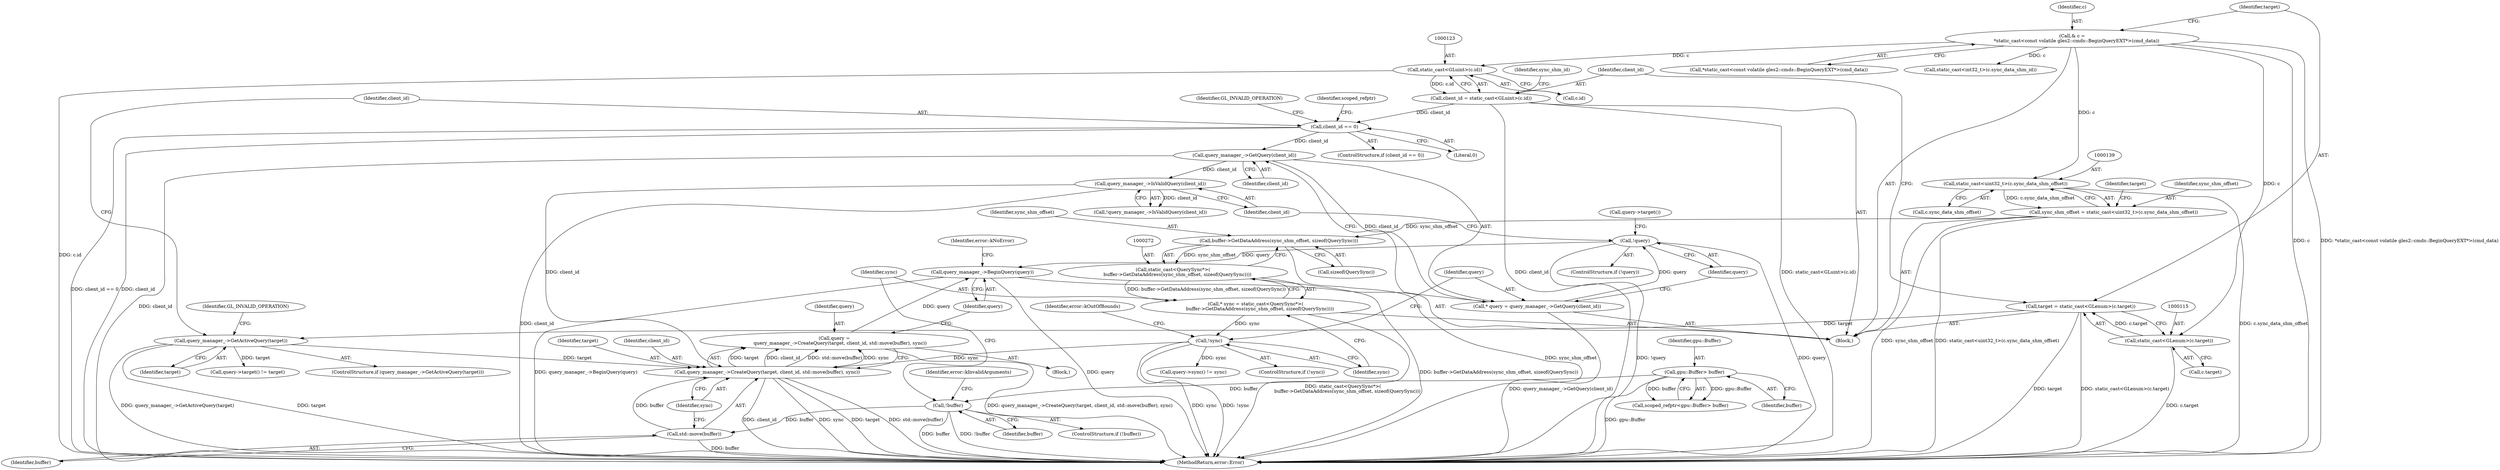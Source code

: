 digraph "0_Chrome_a4150b688a754d3d10d2ca385155b1c95d77d6ae_1@pointer" {
"1000335" [label="(Call,query_manager_->BeginQuery(query))"];
"1000302" [label="(Call,query =\n        query_manager_->CreateQuery(target, client_id, std::move(buffer), sync))"];
"1000304" [label="(Call,query_manager_->CreateQuery(target, client_id, std::move(buffer), sync))"];
"1000235" [label="(Call,query_manager_->GetActiveQuery(target))"];
"1000112" [label="(Call,target = static_cast<GLenum>(c.target))"];
"1000114" [label="(Call,static_cast<GLenum>(c.target))"];
"1000105" [label="(Call,& c =\n      *static_cast<const volatile gles2::cmds::BeginQueryEXT*>(cmd_data))"];
"1000293" [label="(Call,query_manager_->IsValidQuery(client_id))"];
"1000285" [label="(Call,query_manager_->GetQuery(client_id))"];
"1000245" [label="(Call,client_id == 0)"];
"1000120" [label="(Call,client_id = static_cast<GLuint>(c.id))"];
"1000122" [label="(Call,static_cast<GLuint>(c.id))"];
"1000307" [label="(Call,std::move(buffer))"];
"1000264" [label="(Call,!buffer)"];
"1000258" [label="(Call,gpu::Buffer> buffer)"];
"1000278" [label="(Call,!sync)"];
"1000269" [label="(Call,* sync = static_cast<QuerySync*>(\n      buffer->GetDataAddress(sync_shm_offset, sizeof(QuerySync))))"];
"1000271" [label="(Call,static_cast<QuerySync*>(\n      buffer->GetDataAddress(sync_shm_offset, sizeof(QuerySync))))"];
"1000273" [label="(Call,buffer->GetDataAddress(sync_shm_offset, sizeof(QuerySync)))"];
"1000136" [label="(Call,sync_shm_offset = static_cast<uint32_t>(c.sync_data_shm_offset))"];
"1000138" [label="(Call,static_cast<uint32_t>(c.sync_data_shm_offset))"];
"1000288" [label="(Call,!query)"];
"1000283" [label="(Call,* query = query_manager_->GetQuery(client_id))"];
"1000306" [label="(Identifier,client_id)"];
"1000283" [label="(Call,* query = query_manager_->GetQuery(client_id))"];
"1000121" [label="(Identifier,client_id)"];
"1000138" [label="(Call,static_cast<uint32_t>(c.sync_data_shm_offset))"];
"1000236" [label="(Identifier,target)"];
"1000277" [label="(ControlStructure,if (!sync))"];
"1000313" [label="(Call,query->target() != target)"];
"1000124" [label="(Call,c.id)"];
"1000294" [label="(Identifier,client_id)"];
"1000107" [label="(Call,*static_cast<const volatile gles2::cmds::BeginQueryEXT*>(cmd_data))"];
"1000281" [label="(Identifier,error::kOutOfBounds)"];
"1000305" [label="(Identifier,target)"];
"1000290" [label="(Block,)"];
"1000114" [label="(Call,static_cast<GLenum>(c.target))"];
"1000239" [label="(Identifier,GL_INVALID_OPERATION)"];
"1000270" [label="(Identifier,sync)"];
"1000113" [label="(Identifier,target)"];
"1000292" [label="(Call,!query_manager_->IsValidQuery(client_id))"];
"1000336" [label="(Identifier,query)"];
"1000335" [label="(Call,query_manager_->BeginQuery(query))"];
"1000234" [label="(ControlStructure,if (query_manager_->GetActiveQuery(target)))"];
"1000112" [label="(Call,target = static_cast<GLenum>(c.target))"];
"1000103" [label="(Block,)"];
"1000105" [label="(Call,& c =\n      *static_cast<const volatile gles2::cmds::BeginQueryEXT*>(cmd_data))"];
"1000106" [label="(Identifier,c)"];
"1000130" [label="(Call,static_cast<int32_t>(c.sync_data_shm_id))"];
"1000245" [label="(Call,client_id == 0)"];
"1000265" [label="(Identifier,buffer)"];
"1000303" [label="(Identifier,query)"];
"1000279" [label="(Identifier,sync)"];
"1000140" [label="(Call,c.sync_data_shm_offset)"];
"1000235" [label="(Call,query_manager_->GetActiveQuery(target))"];
"1000116" [label="(Call,c.target)"];
"1000122" [label="(Call,static_cast<GLuint>(c.id))"];
"1000129" [label="(Identifier,sync_shm_id)"];
"1000308" [label="(Identifier,buffer)"];
"1000259" [label="(Identifier,gpu::Buffer)"];
"1000325" [label="(Call,query->sync() != sync)"];
"1000271" [label="(Call,static_cast<QuerySync*>(\n      buffer->GetDataAddress(sync_shm_offset, sizeof(QuerySync))))"];
"1000263" [label="(ControlStructure,if (!buffer))"];
"1000137" [label="(Identifier,sync_shm_offset)"];
"1000304" [label="(Call,query_manager_->CreateQuery(target, client_id, std::move(buffer), sync))"];
"1000286" [label="(Identifier,client_id)"];
"1000260" [label="(Identifier,buffer)"];
"1000274" [label="(Identifier,sync_shm_offset)"];
"1000284" [label="(Identifier,query)"];
"1000314" [label="(Call,query->target())"];
"1000269" [label="(Call,* sync = static_cast<QuerySync*>(\n      buffer->GetDataAddress(sync_shm_offset, sizeof(QuerySync))))"];
"1000273" [label="(Call,buffer->GetDataAddress(sync_shm_offset, sizeof(QuerySync)))"];
"1000136" [label="(Call,sync_shm_offset = static_cast<uint32_t>(c.sync_data_shm_offset))"];
"1000307" [label="(Call,std::move(buffer))"];
"1000258" [label="(Call,gpu::Buffer> buffer)"];
"1000144" [label="(Identifier,target)"];
"1000120" [label="(Call,client_id = static_cast<GLuint>(c.id))"];
"1000264" [label="(Call,!buffer)"];
"1000244" [label="(ControlStructure,if (client_id == 0))"];
"1000267" [label="(Identifier,error::kInvalidArguments)"];
"1000256" [label="(Call,scoped_refptr<gpu::Buffer> buffer)"];
"1000338" [label="(Identifier,error::kNoError)"];
"1000285" [label="(Call,query_manager_->GetQuery(client_id))"];
"1000275" [label="(Call,sizeof(QuerySync))"];
"1000250" [label="(Identifier,GL_INVALID_OPERATION)"];
"1000302" [label="(Call,query =\n        query_manager_->CreateQuery(target, client_id, std::move(buffer), sync))"];
"1000246" [label="(Identifier,client_id)"];
"1000257" [label="(Identifier,scoped_refptr)"];
"1000339" [label="(MethodReturn,error::Error)"];
"1000309" [label="(Identifier,sync)"];
"1000293" [label="(Call,query_manager_->IsValidQuery(client_id))"];
"1000287" [label="(ControlStructure,if (!query))"];
"1000247" [label="(Literal,0)"];
"1000278" [label="(Call,!sync)"];
"1000288" [label="(Call,!query)"];
"1000289" [label="(Identifier,query)"];
"1000335" -> "1000103"  [label="AST: "];
"1000335" -> "1000336"  [label="CFG: "];
"1000336" -> "1000335"  [label="AST: "];
"1000338" -> "1000335"  [label="CFG: "];
"1000335" -> "1000339"  [label="DDG: query"];
"1000335" -> "1000339"  [label="DDG: query_manager_->BeginQuery(query)"];
"1000302" -> "1000335"  [label="DDG: query"];
"1000288" -> "1000335"  [label="DDG: query"];
"1000302" -> "1000290"  [label="AST: "];
"1000302" -> "1000304"  [label="CFG: "];
"1000303" -> "1000302"  [label="AST: "];
"1000304" -> "1000302"  [label="AST: "];
"1000336" -> "1000302"  [label="CFG: "];
"1000302" -> "1000339"  [label="DDG: query_manager_->CreateQuery(target, client_id, std::move(buffer), sync)"];
"1000304" -> "1000302"  [label="DDG: target"];
"1000304" -> "1000302"  [label="DDG: client_id"];
"1000304" -> "1000302"  [label="DDG: std::move(buffer)"];
"1000304" -> "1000302"  [label="DDG: sync"];
"1000304" -> "1000309"  [label="CFG: "];
"1000305" -> "1000304"  [label="AST: "];
"1000306" -> "1000304"  [label="AST: "];
"1000307" -> "1000304"  [label="AST: "];
"1000309" -> "1000304"  [label="AST: "];
"1000304" -> "1000339"  [label="DDG: sync"];
"1000304" -> "1000339"  [label="DDG: target"];
"1000304" -> "1000339"  [label="DDG: std::move(buffer)"];
"1000304" -> "1000339"  [label="DDG: client_id"];
"1000235" -> "1000304"  [label="DDG: target"];
"1000293" -> "1000304"  [label="DDG: client_id"];
"1000307" -> "1000304"  [label="DDG: buffer"];
"1000278" -> "1000304"  [label="DDG: sync"];
"1000235" -> "1000234"  [label="AST: "];
"1000235" -> "1000236"  [label="CFG: "];
"1000236" -> "1000235"  [label="AST: "];
"1000239" -> "1000235"  [label="CFG: "];
"1000246" -> "1000235"  [label="CFG: "];
"1000235" -> "1000339"  [label="DDG: target"];
"1000235" -> "1000339"  [label="DDG: query_manager_->GetActiveQuery(target)"];
"1000112" -> "1000235"  [label="DDG: target"];
"1000235" -> "1000313"  [label="DDG: target"];
"1000112" -> "1000103"  [label="AST: "];
"1000112" -> "1000114"  [label="CFG: "];
"1000113" -> "1000112"  [label="AST: "];
"1000114" -> "1000112"  [label="AST: "];
"1000121" -> "1000112"  [label="CFG: "];
"1000112" -> "1000339"  [label="DDG: static_cast<GLenum>(c.target)"];
"1000112" -> "1000339"  [label="DDG: target"];
"1000114" -> "1000112"  [label="DDG: c.target"];
"1000114" -> "1000116"  [label="CFG: "];
"1000115" -> "1000114"  [label="AST: "];
"1000116" -> "1000114"  [label="AST: "];
"1000114" -> "1000339"  [label="DDG: c.target"];
"1000105" -> "1000114"  [label="DDG: c"];
"1000105" -> "1000103"  [label="AST: "];
"1000105" -> "1000107"  [label="CFG: "];
"1000106" -> "1000105"  [label="AST: "];
"1000107" -> "1000105"  [label="AST: "];
"1000113" -> "1000105"  [label="CFG: "];
"1000105" -> "1000339"  [label="DDG: *static_cast<const volatile gles2::cmds::BeginQueryEXT*>(cmd_data)"];
"1000105" -> "1000339"  [label="DDG: c"];
"1000105" -> "1000122"  [label="DDG: c"];
"1000105" -> "1000130"  [label="DDG: c"];
"1000105" -> "1000138"  [label="DDG: c"];
"1000293" -> "1000292"  [label="AST: "];
"1000293" -> "1000294"  [label="CFG: "];
"1000294" -> "1000293"  [label="AST: "];
"1000292" -> "1000293"  [label="CFG: "];
"1000293" -> "1000339"  [label="DDG: client_id"];
"1000293" -> "1000292"  [label="DDG: client_id"];
"1000285" -> "1000293"  [label="DDG: client_id"];
"1000285" -> "1000283"  [label="AST: "];
"1000285" -> "1000286"  [label="CFG: "];
"1000286" -> "1000285"  [label="AST: "];
"1000283" -> "1000285"  [label="CFG: "];
"1000285" -> "1000339"  [label="DDG: client_id"];
"1000285" -> "1000283"  [label="DDG: client_id"];
"1000245" -> "1000285"  [label="DDG: client_id"];
"1000245" -> "1000244"  [label="AST: "];
"1000245" -> "1000247"  [label="CFG: "];
"1000246" -> "1000245"  [label="AST: "];
"1000247" -> "1000245"  [label="AST: "];
"1000250" -> "1000245"  [label="CFG: "];
"1000257" -> "1000245"  [label="CFG: "];
"1000245" -> "1000339"  [label="DDG: client_id == 0"];
"1000245" -> "1000339"  [label="DDG: client_id"];
"1000120" -> "1000245"  [label="DDG: client_id"];
"1000120" -> "1000103"  [label="AST: "];
"1000120" -> "1000122"  [label="CFG: "];
"1000121" -> "1000120"  [label="AST: "];
"1000122" -> "1000120"  [label="AST: "];
"1000129" -> "1000120"  [label="CFG: "];
"1000120" -> "1000339"  [label="DDG: client_id"];
"1000120" -> "1000339"  [label="DDG: static_cast<GLuint>(c.id)"];
"1000122" -> "1000120"  [label="DDG: c.id"];
"1000122" -> "1000124"  [label="CFG: "];
"1000123" -> "1000122"  [label="AST: "];
"1000124" -> "1000122"  [label="AST: "];
"1000122" -> "1000339"  [label="DDG: c.id"];
"1000307" -> "1000308"  [label="CFG: "];
"1000308" -> "1000307"  [label="AST: "];
"1000309" -> "1000307"  [label="CFG: "];
"1000307" -> "1000339"  [label="DDG: buffer"];
"1000264" -> "1000307"  [label="DDG: buffer"];
"1000264" -> "1000263"  [label="AST: "];
"1000264" -> "1000265"  [label="CFG: "];
"1000265" -> "1000264"  [label="AST: "];
"1000267" -> "1000264"  [label="CFG: "];
"1000270" -> "1000264"  [label="CFG: "];
"1000264" -> "1000339"  [label="DDG: buffer"];
"1000264" -> "1000339"  [label="DDG: !buffer"];
"1000258" -> "1000264"  [label="DDG: buffer"];
"1000258" -> "1000256"  [label="AST: "];
"1000258" -> "1000260"  [label="CFG: "];
"1000259" -> "1000258"  [label="AST: "];
"1000260" -> "1000258"  [label="AST: "];
"1000256" -> "1000258"  [label="CFG: "];
"1000258" -> "1000339"  [label="DDG: gpu::Buffer"];
"1000258" -> "1000256"  [label="DDG: gpu::Buffer"];
"1000258" -> "1000256"  [label="DDG: buffer"];
"1000278" -> "1000277"  [label="AST: "];
"1000278" -> "1000279"  [label="CFG: "];
"1000279" -> "1000278"  [label="AST: "];
"1000281" -> "1000278"  [label="CFG: "];
"1000284" -> "1000278"  [label="CFG: "];
"1000278" -> "1000339"  [label="DDG: !sync"];
"1000278" -> "1000339"  [label="DDG: sync"];
"1000269" -> "1000278"  [label="DDG: sync"];
"1000278" -> "1000325"  [label="DDG: sync"];
"1000269" -> "1000103"  [label="AST: "];
"1000269" -> "1000271"  [label="CFG: "];
"1000270" -> "1000269"  [label="AST: "];
"1000271" -> "1000269"  [label="AST: "];
"1000279" -> "1000269"  [label="CFG: "];
"1000269" -> "1000339"  [label="DDG: static_cast<QuerySync*>(\n      buffer->GetDataAddress(sync_shm_offset, sizeof(QuerySync)))"];
"1000271" -> "1000269"  [label="DDG: buffer->GetDataAddress(sync_shm_offset, sizeof(QuerySync))"];
"1000271" -> "1000273"  [label="CFG: "];
"1000272" -> "1000271"  [label="AST: "];
"1000273" -> "1000271"  [label="AST: "];
"1000271" -> "1000339"  [label="DDG: buffer->GetDataAddress(sync_shm_offset, sizeof(QuerySync))"];
"1000273" -> "1000271"  [label="DDG: sync_shm_offset"];
"1000273" -> "1000275"  [label="CFG: "];
"1000274" -> "1000273"  [label="AST: "];
"1000275" -> "1000273"  [label="AST: "];
"1000273" -> "1000339"  [label="DDG: sync_shm_offset"];
"1000136" -> "1000273"  [label="DDG: sync_shm_offset"];
"1000136" -> "1000103"  [label="AST: "];
"1000136" -> "1000138"  [label="CFG: "];
"1000137" -> "1000136"  [label="AST: "];
"1000138" -> "1000136"  [label="AST: "];
"1000144" -> "1000136"  [label="CFG: "];
"1000136" -> "1000339"  [label="DDG: static_cast<uint32_t>(c.sync_data_shm_offset)"];
"1000136" -> "1000339"  [label="DDG: sync_shm_offset"];
"1000138" -> "1000136"  [label="DDG: c.sync_data_shm_offset"];
"1000138" -> "1000140"  [label="CFG: "];
"1000139" -> "1000138"  [label="AST: "];
"1000140" -> "1000138"  [label="AST: "];
"1000138" -> "1000339"  [label="DDG: c.sync_data_shm_offset"];
"1000288" -> "1000287"  [label="AST: "];
"1000288" -> "1000289"  [label="CFG: "];
"1000289" -> "1000288"  [label="AST: "];
"1000294" -> "1000288"  [label="CFG: "];
"1000314" -> "1000288"  [label="CFG: "];
"1000288" -> "1000339"  [label="DDG: query"];
"1000288" -> "1000339"  [label="DDG: !query"];
"1000283" -> "1000288"  [label="DDG: query"];
"1000283" -> "1000103"  [label="AST: "];
"1000284" -> "1000283"  [label="AST: "];
"1000289" -> "1000283"  [label="CFG: "];
"1000283" -> "1000339"  [label="DDG: query_manager_->GetQuery(client_id)"];
}
